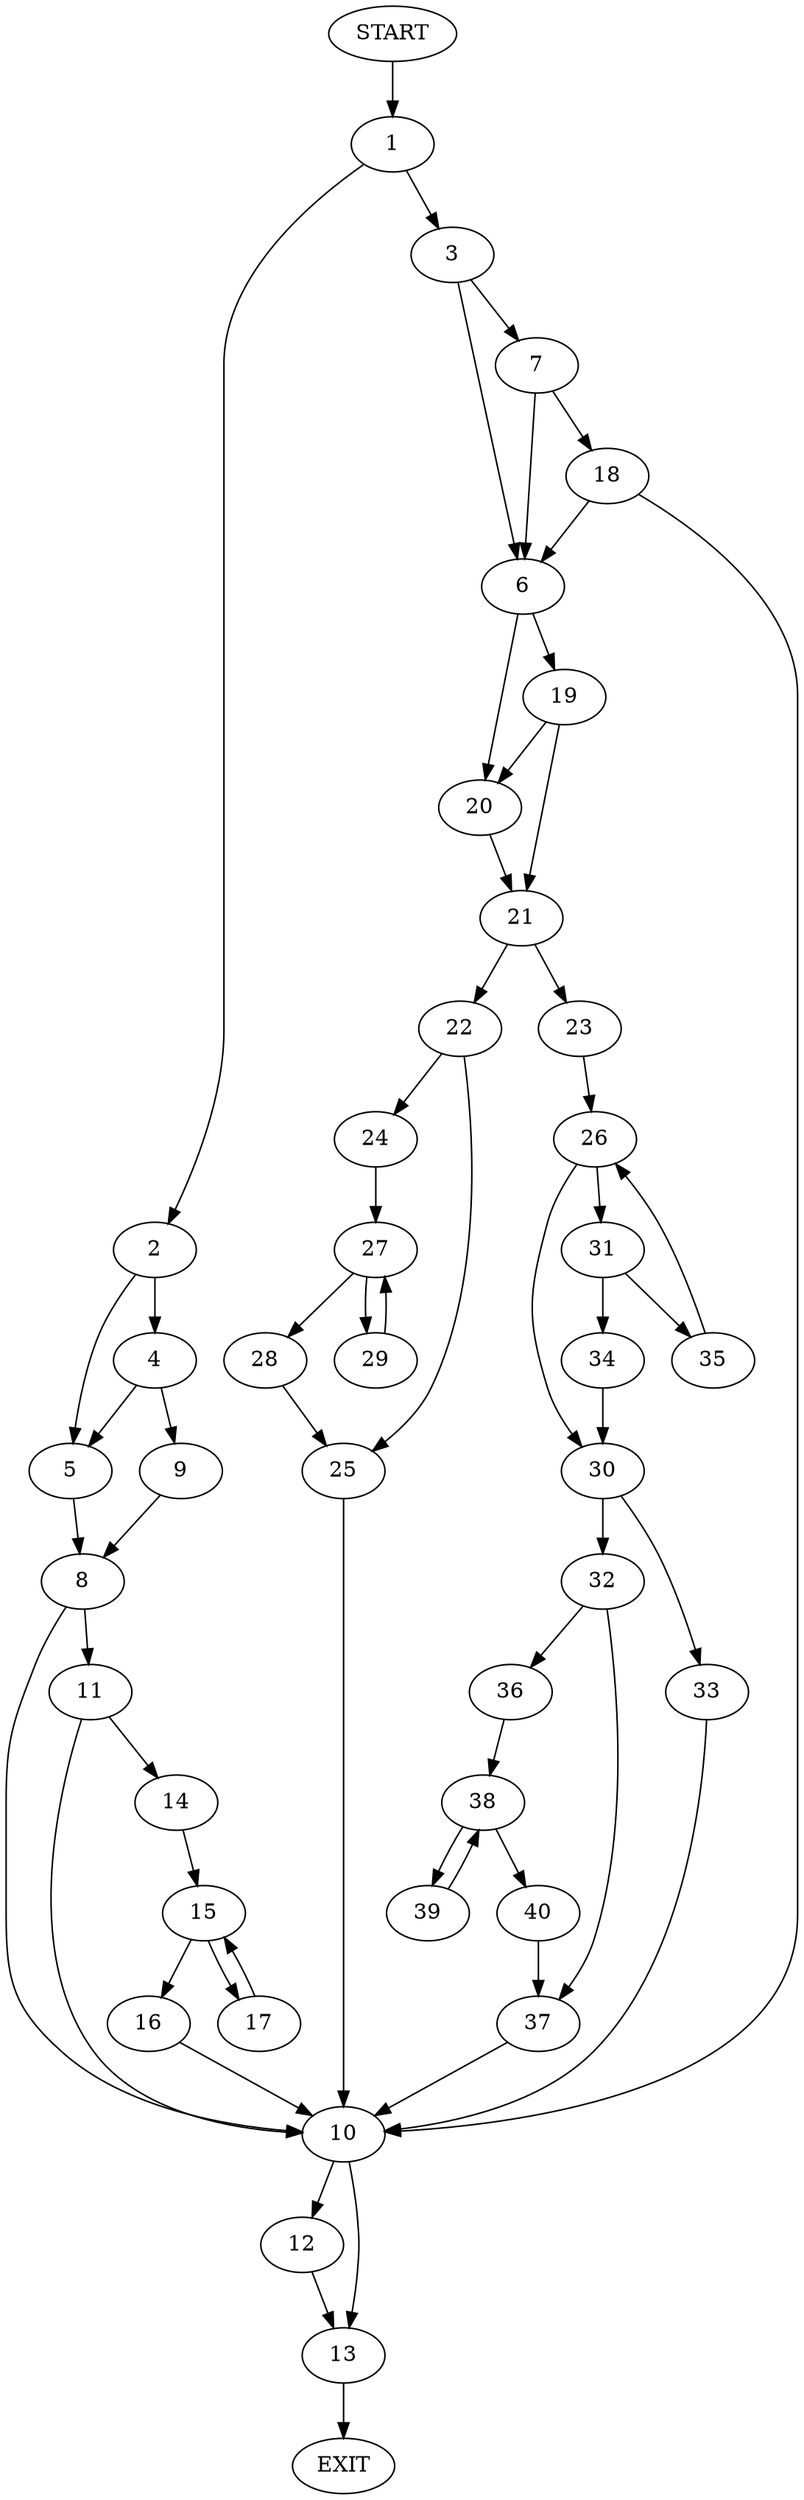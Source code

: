 digraph {
0 [label="START"]
41 [label="EXIT"]
0 -> 1
1 -> 2
1 -> 3
2 -> 4
2 -> 5
3 -> 6
3 -> 7
5 -> 8
4 -> 9
4 -> 5
9 -> 8
8 -> 10
8 -> 11
10 -> 12
10 -> 13
11 -> 14
11 -> 10
14 -> 15
15 -> 16
15 -> 17
17 -> 15
16 -> 10
7 -> 6
7 -> 18
6 -> 19
6 -> 20
18 -> 6
18 -> 10
20 -> 21
19 -> 21
19 -> 20
21 -> 22
21 -> 23
22 -> 24
22 -> 25
23 -> 26
24 -> 27
25 -> 10
27 -> 28
27 -> 29
28 -> 25
29 -> 27
26 -> 30
26 -> 31
30 -> 32
30 -> 33
31 -> 34
31 -> 35
34 -> 30
35 -> 26
33 -> 10
32 -> 36
32 -> 37
36 -> 38
37 -> 10
38 -> 39
38 -> 40
39 -> 38
40 -> 37
12 -> 13
13 -> 41
}
